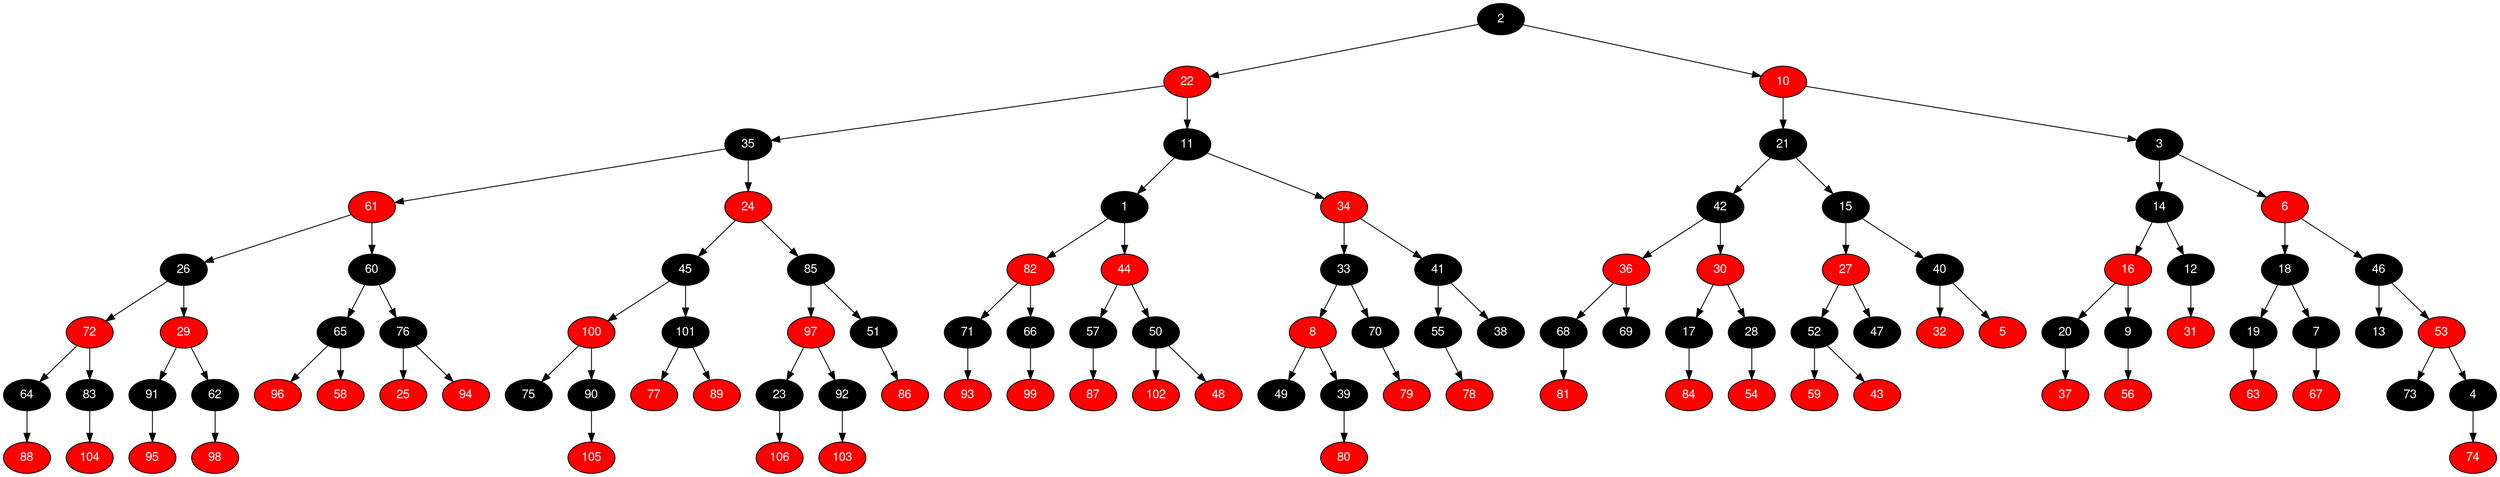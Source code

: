 digraph RB_Teste {
	node [fontname="Helvetica,Arial,sans-serif" style="filled"]
	edge [fontname="Helvetica,Arial,sans-serif" color="black"]

	{
		node [fillcolor=" black" fontcolor=" white"] 2 
		node [fillcolor=" red" fontcolor=" white"] 22 
		node [fillcolor=" black" fontcolor=" white"] 35 
		node [fillcolor=" red" fontcolor=" white"] 61 
		node [fillcolor=" black" fontcolor=" white"] 26 
		node [fillcolor=" red" fontcolor=" white"] 72 
		node [fillcolor=" black" fontcolor=" white"] 64 
		node [fillcolor=" red" fontcolor=" white"] 88 
		node [fillcolor=" black" fontcolor=" white"] 83 
		node [fillcolor=" red" fontcolor=" white"] 104 
		node [fillcolor=" red" fontcolor=" white"] 29 
		node [fillcolor=" black" fontcolor=" white"] 91 
		node [fillcolor=" red" fontcolor=" white"] 95 
		node [fillcolor=" black" fontcolor=" white"] 62 
		node [fillcolor=" red" fontcolor=" white"] 98 
		node [fillcolor=" black" fontcolor=" white"] 60 
		node [fillcolor=" black" fontcolor=" white"] 65 
		node [fillcolor=" red" fontcolor=" white"] 96 
		node [fillcolor=" red" fontcolor=" white"] 58 
		node [fillcolor=" black" fontcolor=" white"] 76 
		node [fillcolor=" red" fontcolor=" white"] 25 
		node [fillcolor=" red" fontcolor=" white"] 94 
		node [fillcolor=" red" fontcolor=" white"] 24 
		node [fillcolor=" black" fontcolor=" white"] 45 
		node [fillcolor=" red" fontcolor=" white"] 100 
		node [fillcolor=" black" fontcolor=" white"] 75 
		node [fillcolor=" black" fontcolor=" white"] 90 
		node [fillcolor=" red" fontcolor=" white"] 105 
		node [fillcolor=" black" fontcolor=" white"] 101 
		node [fillcolor=" red" fontcolor=" white"] 77 
		node [fillcolor=" red" fontcolor=" white"] 89 
		node [fillcolor=" black" fontcolor=" white"] 85 
		node [fillcolor=" red" fontcolor=" white"] 97 
		node [fillcolor=" black" fontcolor=" white"] 23 
		node [fillcolor=" red" fontcolor=" white"] 106 
		node [fillcolor=" black" fontcolor=" white"] 92 
		node [fillcolor=" red" fontcolor=" white"] 103 
		node [fillcolor=" black" fontcolor=" white"] 51 
		node [fillcolor=" red" fontcolor=" white"] 86 
		node [fillcolor=" black" fontcolor=" white"] 11 
		node [fillcolor=" black" fontcolor=" white"] 1 
		node [fillcolor=" red" fontcolor=" white"] 82 
		node [fillcolor=" black" fontcolor=" white"] 71 
		node [fillcolor=" red" fontcolor=" white"] 93 
		node [fillcolor=" black" fontcolor=" white"] 66 
		node [fillcolor=" red" fontcolor=" white"] 99 
		node [fillcolor=" red" fontcolor=" white"] 44 
		node [fillcolor=" black" fontcolor=" white"] 57 
		node [fillcolor=" red" fontcolor=" white"] 87 
		node [fillcolor=" black" fontcolor=" white"] 50 
		node [fillcolor=" red" fontcolor=" white"] 102 
		node [fillcolor=" red" fontcolor=" white"] 48 
		node [fillcolor=" red" fontcolor=" white"] 34 
		node [fillcolor=" black" fontcolor=" white"] 33 
		node [fillcolor=" red" fontcolor=" white"] 8 
		node [fillcolor=" black" fontcolor=" white"] 49 
		node [fillcolor=" black" fontcolor=" white"] 39 
		node [fillcolor=" red" fontcolor=" white"] 80 
		node [fillcolor=" black" fontcolor=" white"] 70 
		node [fillcolor=" red" fontcolor=" white"] 79 
		node [fillcolor=" black" fontcolor=" white"] 41 
		node [fillcolor=" black" fontcolor=" white"] 55 
		node [fillcolor=" red" fontcolor=" white"] 78 
		node [fillcolor=" black" fontcolor=" white"] 38 
		node [fillcolor=" red" fontcolor=" white"] 10 
		node [fillcolor=" black" fontcolor=" white"] 21 
		node [fillcolor=" black" fontcolor=" white"] 42 
		node [fillcolor=" red" fontcolor=" white"] 36 
		node [fillcolor=" black" fontcolor=" white"] 68 
		node [fillcolor=" red" fontcolor=" white"] 81 
		node [fillcolor=" black" fontcolor=" white"] 69 
		node [fillcolor=" red" fontcolor=" white"] 30 
		node [fillcolor=" black" fontcolor=" white"] 17 
		node [fillcolor=" red" fontcolor=" white"] 84 
		node [fillcolor=" black" fontcolor=" white"] 28 
		node [fillcolor=" red" fontcolor=" white"] 54 
		node [fillcolor=" black" fontcolor=" white"] 15 
		node [fillcolor=" red" fontcolor=" white"] 27 
		node [fillcolor=" black" fontcolor=" white"] 52 
		node [fillcolor=" red" fontcolor=" white"] 59 
		node [fillcolor=" red" fontcolor=" white"] 43 
		node [fillcolor=" black" fontcolor=" white"] 47 
		node [fillcolor=" black" fontcolor=" white"] 40 
		node [fillcolor=" red" fontcolor=" white"] 32 
		node [fillcolor=" red" fontcolor=" white"] 5 
		node [fillcolor=" black" fontcolor=" white"] 3 
		node [fillcolor=" black" fontcolor=" white"] 14 
		node [fillcolor=" red" fontcolor=" white"] 16 
		node [fillcolor=" black" fontcolor=" white"] 20 
		node [fillcolor=" red" fontcolor=" white"] 37 
		node [fillcolor=" black" fontcolor=" white"] 9 
		node [fillcolor=" red" fontcolor=" white"] 56 
		node [fillcolor=" black" fontcolor=" white"] 12 
		node [fillcolor=" red" fontcolor=" white"] 31 
		node [fillcolor=" red" fontcolor=" white"] 6 
		node [fillcolor=" black" fontcolor=" white"] 18 
		node [fillcolor=" black" fontcolor=" white"] 19 
		node [fillcolor=" red" fontcolor=" white"] 63 
		node [fillcolor=" black" fontcolor=" white"] 7 
		node [fillcolor=" red" fontcolor=" white"] 67 
		node [fillcolor=" black" fontcolor=" white"] 46 
		node [fillcolor=" black" fontcolor=" white"] 13 
		node [fillcolor=" red" fontcolor=" white"] 53 
		node [fillcolor=" black" fontcolor=" white"] 73 
		node [fillcolor=" black" fontcolor=" white"] 4 
		node [fillcolor=" red" fontcolor=" white"] 74 
	}

	2 -> 22 
	2 -> 10 
	22 -> 35 
	22 -> 11 
	35 -> 61 
	35 -> 24 
	61 -> 26 
	61 -> 60 
	26 -> 72 
	26 -> 29 
	72 -> 64 
	72 -> 83 
	64 -> 88 
	83 -> 104 
	29 -> 91 
	29 -> 62 
	91 -> 95 
	62 -> 98 
	60 -> 65 
	60 -> 76 
	65 -> 96 
	65 -> 58 
	76 -> 25 
	76 -> 94 
	24 -> 45 
	24 -> 85 
	45 -> 100 
	45 -> 101 
	100 -> 75 
	100 -> 90 
	90 -> 105 
	101 -> 77 
	101 -> 89 
	85 -> 97 
	85 -> 51 
	97 -> 23 
	97 -> 92 
	23 -> 106 
	92 -> 103 
	51 -> 86 
	11 -> 1 
	11 -> 34 
	1 -> 82 
	1 -> 44 
	82 -> 71 
	82 -> 66 
	71 -> 93 
	66 -> 99 
	44 -> 57 
	44 -> 50 
	57 -> 87 
	50 -> 102 
	50 -> 48 
	34 -> 33 
	34 -> 41 
	33 -> 8 
	33 -> 70 
	8 -> 49 
	8 -> 39 
	39 -> 80 
	70 -> 79 
	41 -> 55 
	41 -> 38 
	55 -> 78 
	10 -> 21 
	10 -> 3 
	21 -> 42 
	21 -> 15 
	42 -> 36 
	42 -> 30 
	36 -> 68 
	36 -> 69 
	68 -> 81 
	30 -> 17 
	30 -> 28 
	17 -> 84 
	28 -> 54 
	15 -> 27 
	15 -> 40 
	27 -> 52 
	27 -> 47 
	52 -> 59 
	52 -> 43 
	40 -> 32 
	40 -> 5 
	3 -> 14 
	3 -> 6 
	14 -> 16 
	14 -> 12 
	16 -> 20 
	16 -> 9 
	20 -> 37 
	9 -> 56 
	12 -> 31 
	6 -> 18 
	6 -> 46 
	18 -> 19 
	18 -> 7 
	19 -> 63 
	7 -> 67 
	46 -> 13 
	46 -> 53 
	53 -> 73 
	53 -> 4 
	4 -> 74 
}
